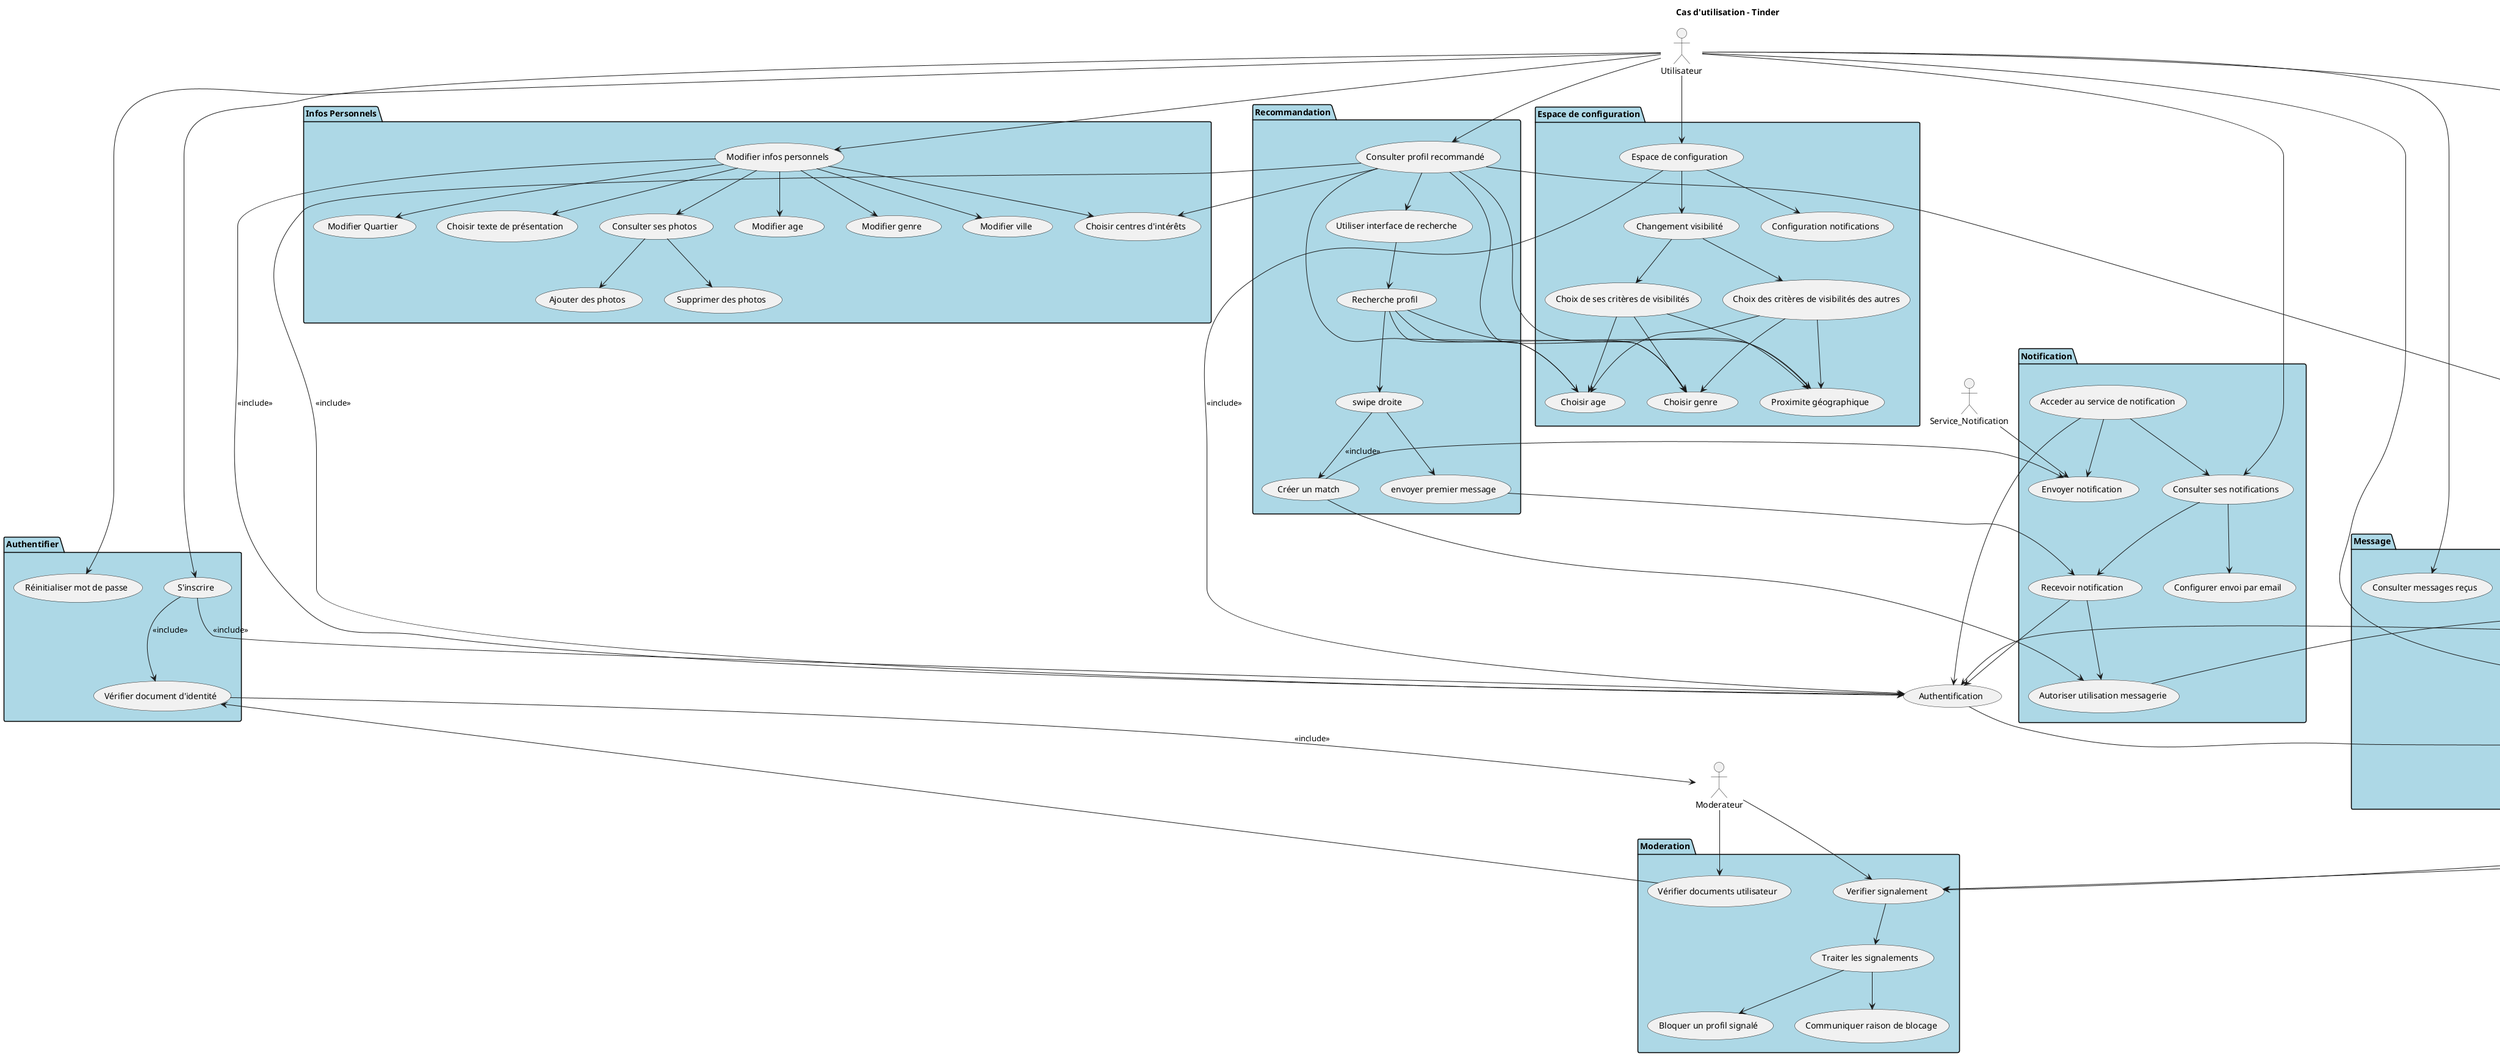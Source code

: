@startuml
title Cas d'utilisation - Tinder

'Acteurs'
actor Utilisateur
actor Service_Notification
actor Messagerie
actor Moderateur





usecase "Authentification"

package "Authentifier" #LightBlue {

usecase "S'inscrire" as auth_inscription
usecase "Vérifier document d'identité" as auth_verif_identite

usecase "Réinitialiser mot de passe" as auth_reset_mdp
Utilisateur --> auth_inscription
auth_inscription --> auth_verif_identite : <<include>>
auth_verif_identite --> Moderateur : <<include>>
Utilisateur --> auth_reset_mdp
auth_inscription --> Authentification : <<include>>

}

package "Moderation" #LightBlue {

    usecase "Traiter les signalements" as mod_traiter
    usecase "Bloquer un profil signalé" as mod_bloquer
    usecase "Communiquer raison de blocage" as mod_raison_blocage
    usecase "Vérifier documents utilisateur" as mod_verif_docs
    usecase "Verifier signalement" as mod_verif_signal

    Moderateur --> mod_verif_signal
    Moderateur --> mod_verif_docs
    mod_verif_signal --> mod_traiter
    mod_traiter --> mod_bloquer
    mod_traiter --> mod_raison_blocage
    mod_verif_docs --> auth_verif_identite

}

package "Signalement" #LightBlue {

    usecase "Signaler un utilisateur" as signal_user
    usecase "Signaler contenu déplacé" as signal_deplace
    usecase "Signaler contenu offensant" as signal_offensant
    usecase "Bloquer une conversation" as signal_bloquer_conv
    usecase "Signaler une conversation" as signal_signaler_conv


    signal_user --> signal_deplace
    signal_user --> signal_offensant
    signal_deplace --> mod_verif_signal
    signal_offensant --> mod_verif_signal
    signal_user --> Authentification : <<include>>

}

package "Message" #LightBlue {

    usecase "Envoyer message privé" as mess_envoyer
    usecase "Consulter messages reçus" as mess_consulter
    usecase "Recevoir nouveau message" as mess_recevoir
    usecase "envoyer email" as mess_email
    usecase "Accéder à la liste de conversations" as mess_liste
    usecase "Lire messages non lus" as mess_lire


    Utilisateur --> mess_envoyer
    Utilisateur --> mess_consulter
    Messagerie --> mess_recevoir

    Utilisateur --> mess_liste
    mess_liste --> mess_lire
    mess_liste --> mess_envoyer
    mess_liste --> signal_bloquer_conv
    mess_liste --> signal_signaler_conv
    mess_envoyer --> mess_lire : <<include>>

}

package "Notification" #LightBlue {

    usecase "Acceder au service de notification" as notif_acces
    usecase "Recevoir notification " as notif_recevoir
    usecase "Envoyer notification" as notif_envoie
    usecase "Autoriser utilisation messagerie" as notif_messagerie

    usecase "Consulter ses notifications" as notif_consult
    usecase "Configurer envoi par email" as notif_email


    notif_acces --> notif_consult
    notif_acces --> notif_envoie

    notif_recevoir --> notif_messagerie
    notif_messagerie --> mess_recevoir

    notif_acces --> Authentification <<include>>
    notif_recevoir --> Authentification<<include>>

    Service_Notification --> notif_envoie

    Utilisateur --> notif_consult
    notif_consult --> notif_recevoir
    notif_consult --> notif_email


}




package "Infos Personnels" #LightBlue {

    usecase "Modifier infos personnels" as modif_Infos
    usecase "Modifier age" as modif_Age
    usecase "Modifier genre" as modif_Genre
    usecase "Modifier ville" as modif_Ville
    usecase "Modifier Quartier" as modif_Quartier
    usecase "Choisir texte de présentation" as modif_Texte_Presentation
    usecase "Choisir centres d'intérêts" as modif_Centre_Interets
    usecase "Consulter ses photos" as modif_Consultation
    usecase "Ajouter des photos" as modif_Ajouter_Photos
    usecase "Supprimer des photos" as modif_Supprimer_Photos

    Utilisateur --> modif_Infos

    modif_Infos --> modif_Genre
    modif_Infos --> modif_Age
    modif_Infos --> modif_Ville
    modif_Infos --> modif_Quartier
    modif_Infos --> modif_Texte_Presentation
    modif_Infos --> modif_Centre_Interets
    modif_Infos --> modif_Consultation
    modif_Consultation --> modif_Ajouter_Photos
    modif_Consultation --> modif_Supprimer_Photos

    modif_Infos --> Authentification : <<include>>

}

package "Espace de configuration" #LightBlue {

    usecase "Espace de configuration" as config_espace
    usecase "Changement visibilité" as config_visibilite
    usecase "Proximite géographique" as config_proximite
    usecase "Choisir age" as config_age
    usecase "Choisir genre" as config_genre
    usecase "Choix de ses critères de visibilités" as config_ses_critere_visibilite
    usecase "Choix des critères de visibilités des autres" as config_critere_visibilite_autres
    usecase "Configuration notifications" as config_notif

    Utilisateur --> config_espace

    config_espace --> config_visibilite
    config_espace --> config_notif

    config_visibilite --> config_ses_critere_visibilite
    config_visibilite --> config_critere_visibilite_autres

    config_critere_visibilite_autres --> config_proximite
    config_ses_critere_visibilite --> config_proximite

    config_critere_visibilite_autres --> config_age
    config_ses_critere_visibilite --> config_age

    config_critere_visibilite_autres --> config_genre
    config_ses_critere_visibilite --> config_genre

    config_espace --> Authentification : <<include>>

}

package "Recommandation" #LightBlue {

    usecase "Consulter profil recommandé " as reco_consultation
    usecase "Utiliser interface de recherche " as reco_interface
    usecase "Recherche profil" as reco_recherche
    usecase "swipe droite" as reco_interet
    usecase "envoyer premier message" as reco_message
    usecase "Créer un match" as reco_match


    Utilisateur --> reco_consultation

    reco_consultation --> reco_interface
    reco_consultation --> config_proximite
    reco_consultation --> modif_Centre_Interets
    reco_consultation --> config_genre
    reco_consultation --> config_age
    reco_consultation --> signal_user : <<include>>

    reco_interface --> reco_recherche

    reco_recherche --> config_age
    reco_recherche --> config_genre
    reco_recherche --> config_proximite

    reco_recherche --> reco_interet

    reco_interet --> reco_message
    reco_message --> notif_recevoir

    reco_interet --> reco_match : <<include>>
    reco_match --> notif_messagerie
    reco_match --> notif_envoie


    reco_consultation --> Authentification : <<include>>

}


Authentification --> Messagerie

@enduml
